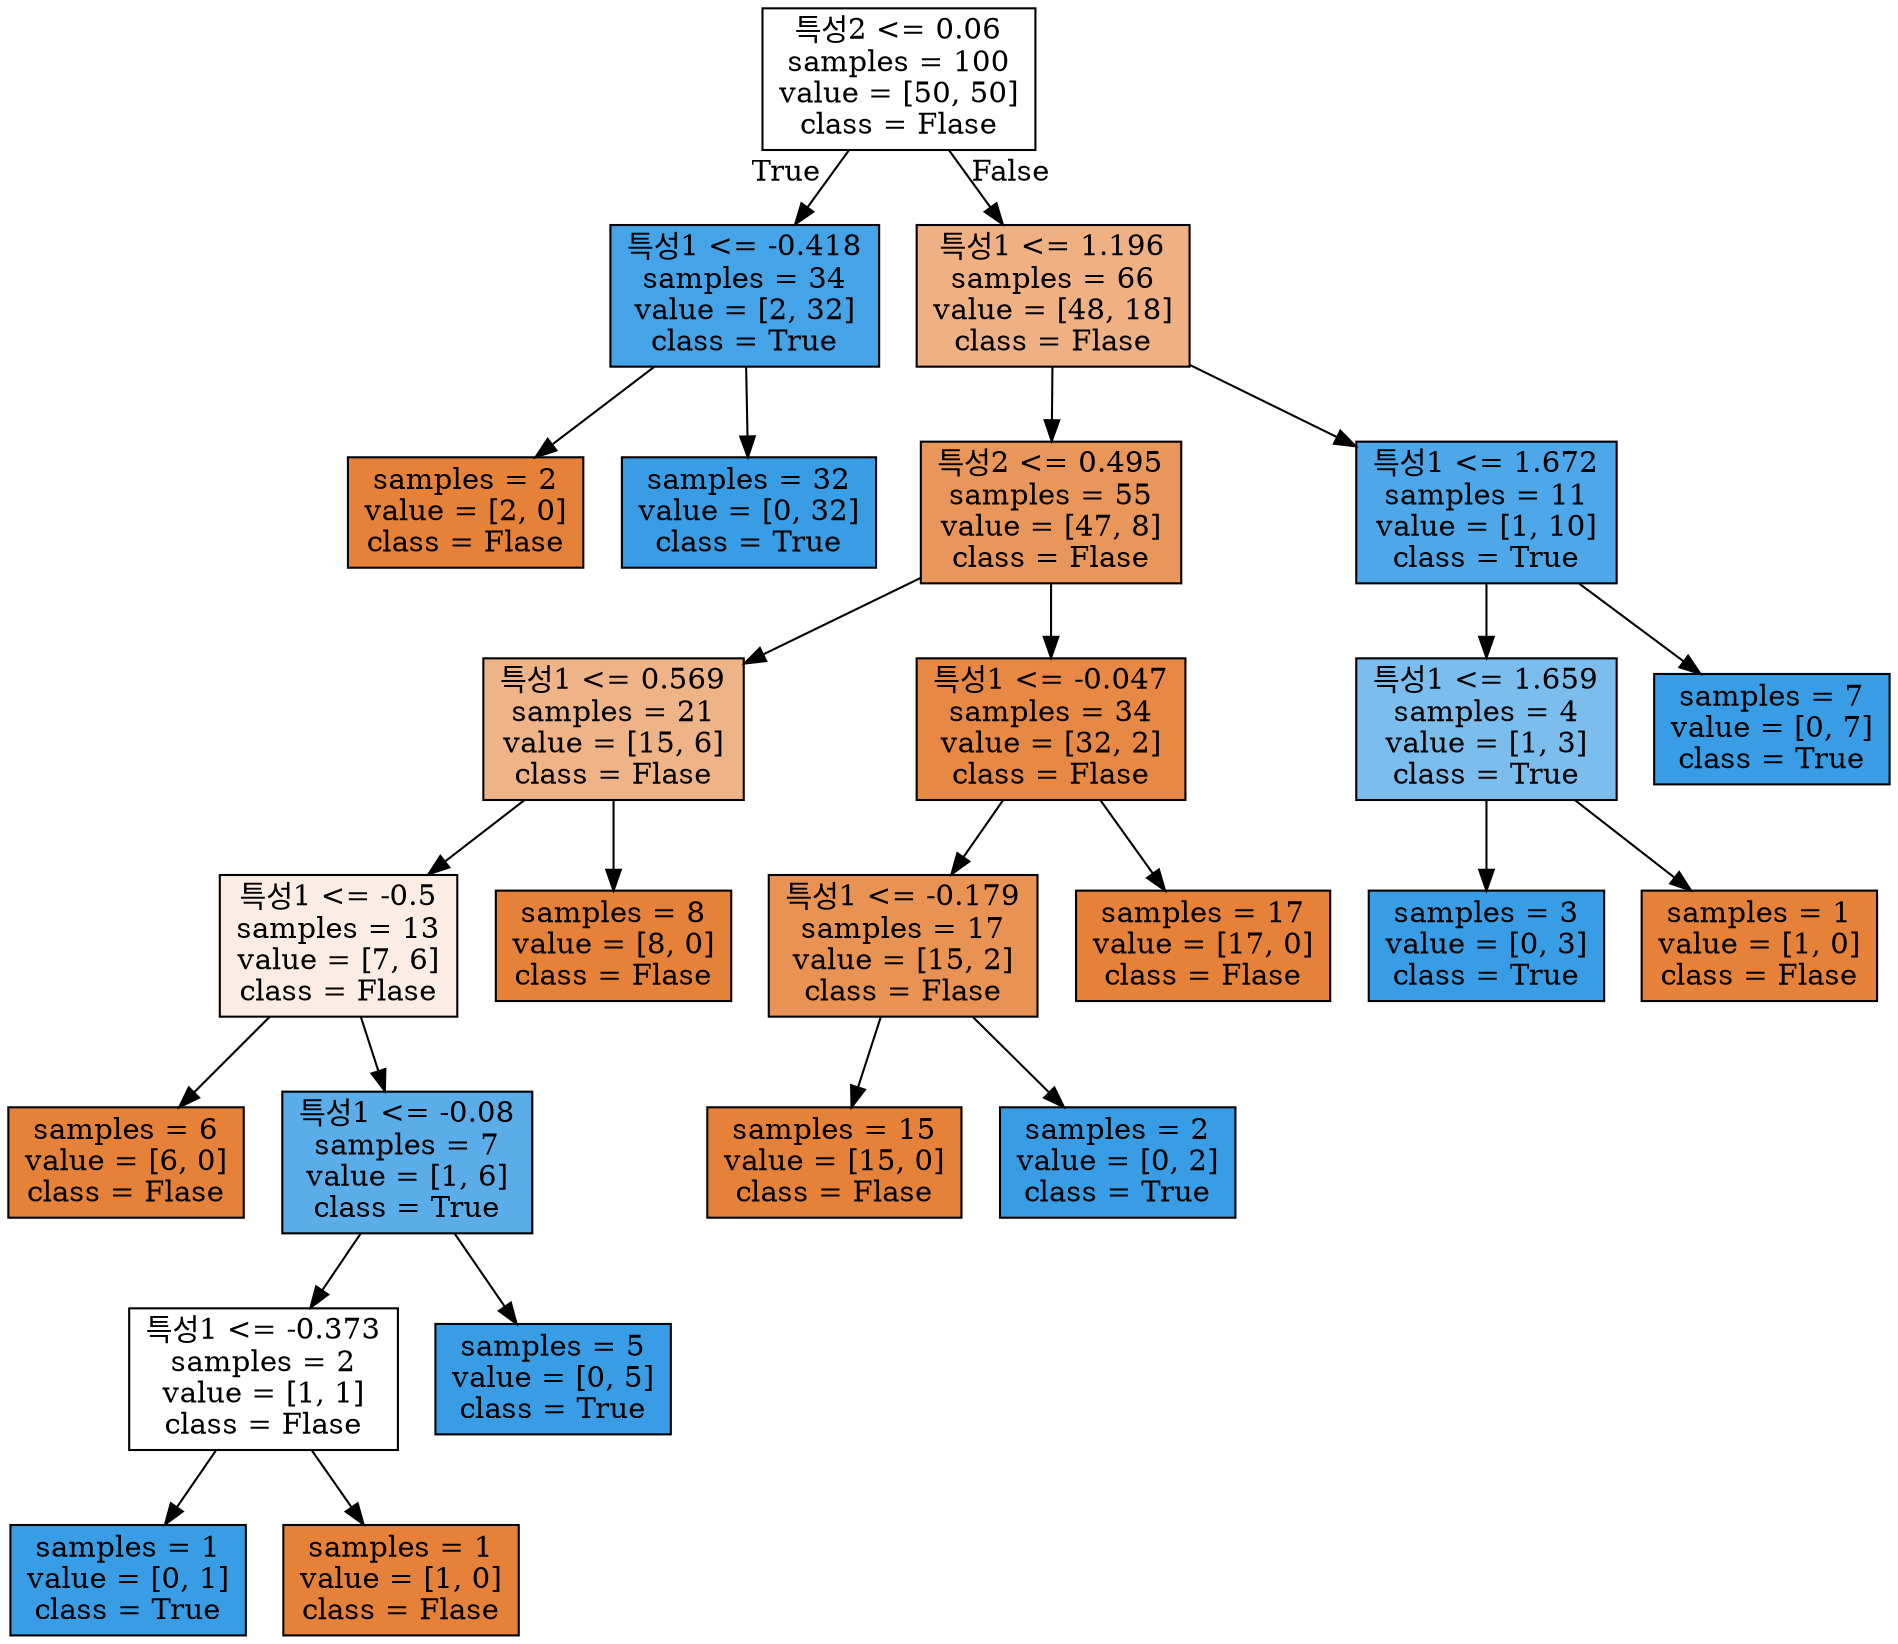 digraph Tree {
node [shape=box, style="filled", color="black"] ;
0 [label="특성2 <= 0.06\nsamples = 100\nvalue = [50, 50]\nclass = Flase", fillcolor="#ffffff"] ;
1 [label="특성1 <= -0.418\nsamples = 34\nvalue = [2, 32]\nclass = True", fillcolor="#45a3e7"] ;
0 -> 1 [labeldistance=2.5, labelangle=45, headlabel="True"] ;
2 [label="samples = 2\nvalue = [2, 0]\nclass = Flase", fillcolor="#e58139"] ;
1 -> 2 ;
3 [label="samples = 32\nvalue = [0, 32]\nclass = True", fillcolor="#399de5"] ;
1 -> 3 ;
4 [label="특성1 <= 1.196\nsamples = 66\nvalue = [48, 18]\nclass = Flase", fillcolor="#efb083"] ;
0 -> 4 [labeldistance=2.5, labelangle=-45, headlabel="False"] ;
5 [label="특성2 <= 0.495\nsamples = 55\nvalue = [47, 8]\nclass = Flase", fillcolor="#e9965b"] ;
4 -> 5 ;
6 [label="특성1 <= 0.569\nsamples = 21\nvalue = [15, 6]\nclass = Flase", fillcolor="#efb388"] ;
5 -> 6 ;
7 [label="특성1 <= -0.5\nsamples = 13\nvalue = [7, 6]\nclass = Flase", fillcolor="#fbede3"] ;
6 -> 7 ;
8 [label="samples = 6\nvalue = [6, 0]\nclass = Flase", fillcolor="#e58139"] ;
7 -> 8 ;
9 [label="특성1 <= -0.08\nsamples = 7\nvalue = [1, 6]\nclass = True", fillcolor="#5aade9"] ;
7 -> 9 ;
10 [label="특성1 <= -0.373\nsamples = 2\nvalue = [1, 1]\nclass = Flase", fillcolor="#ffffff"] ;
9 -> 10 ;
11 [label="samples = 1\nvalue = [0, 1]\nclass = True", fillcolor="#399de5"] ;
10 -> 11 ;
12 [label="samples = 1\nvalue = [1, 0]\nclass = Flase", fillcolor="#e58139"] ;
10 -> 12 ;
13 [label="samples = 5\nvalue = [0, 5]\nclass = True", fillcolor="#399de5"] ;
9 -> 13 ;
14 [label="samples = 8\nvalue = [8, 0]\nclass = Flase", fillcolor="#e58139"] ;
6 -> 14 ;
15 [label="특성1 <= -0.047\nsamples = 34\nvalue = [32, 2]\nclass = Flase", fillcolor="#e78945"] ;
5 -> 15 ;
16 [label="특성1 <= -0.179\nsamples = 17\nvalue = [15, 2]\nclass = Flase", fillcolor="#e89253"] ;
15 -> 16 ;
17 [label="samples = 15\nvalue = [15, 0]\nclass = Flase", fillcolor="#e58139"] ;
16 -> 17 ;
18 [label="samples = 2\nvalue = [0, 2]\nclass = True", fillcolor="#399de5"] ;
16 -> 18 ;
19 [label="samples = 17\nvalue = [17, 0]\nclass = Flase", fillcolor="#e58139"] ;
15 -> 19 ;
20 [label="특성1 <= 1.672\nsamples = 11\nvalue = [1, 10]\nclass = True", fillcolor="#4da7e8"] ;
4 -> 20 ;
21 [label="특성1 <= 1.659\nsamples = 4\nvalue = [1, 3]\nclass = True", fillcolor="#7bbeee"] ;
20 -> 21 ;
22 [label="samples = 3\nvalue = [0, 3]\nclass = True", fillcolor="#399de5"] ;
21 -> 22 ;
23 [label="samples = 1\nvalue = [1, 0]\nclass = Flase", fillcolor="#e58139"] ;
21 -> 23 ;
24 [label="samples = 7\nvalue = [0, 7]\nclass = True", fillcolor="#399de5"] ;
20 -> 24 ;
}